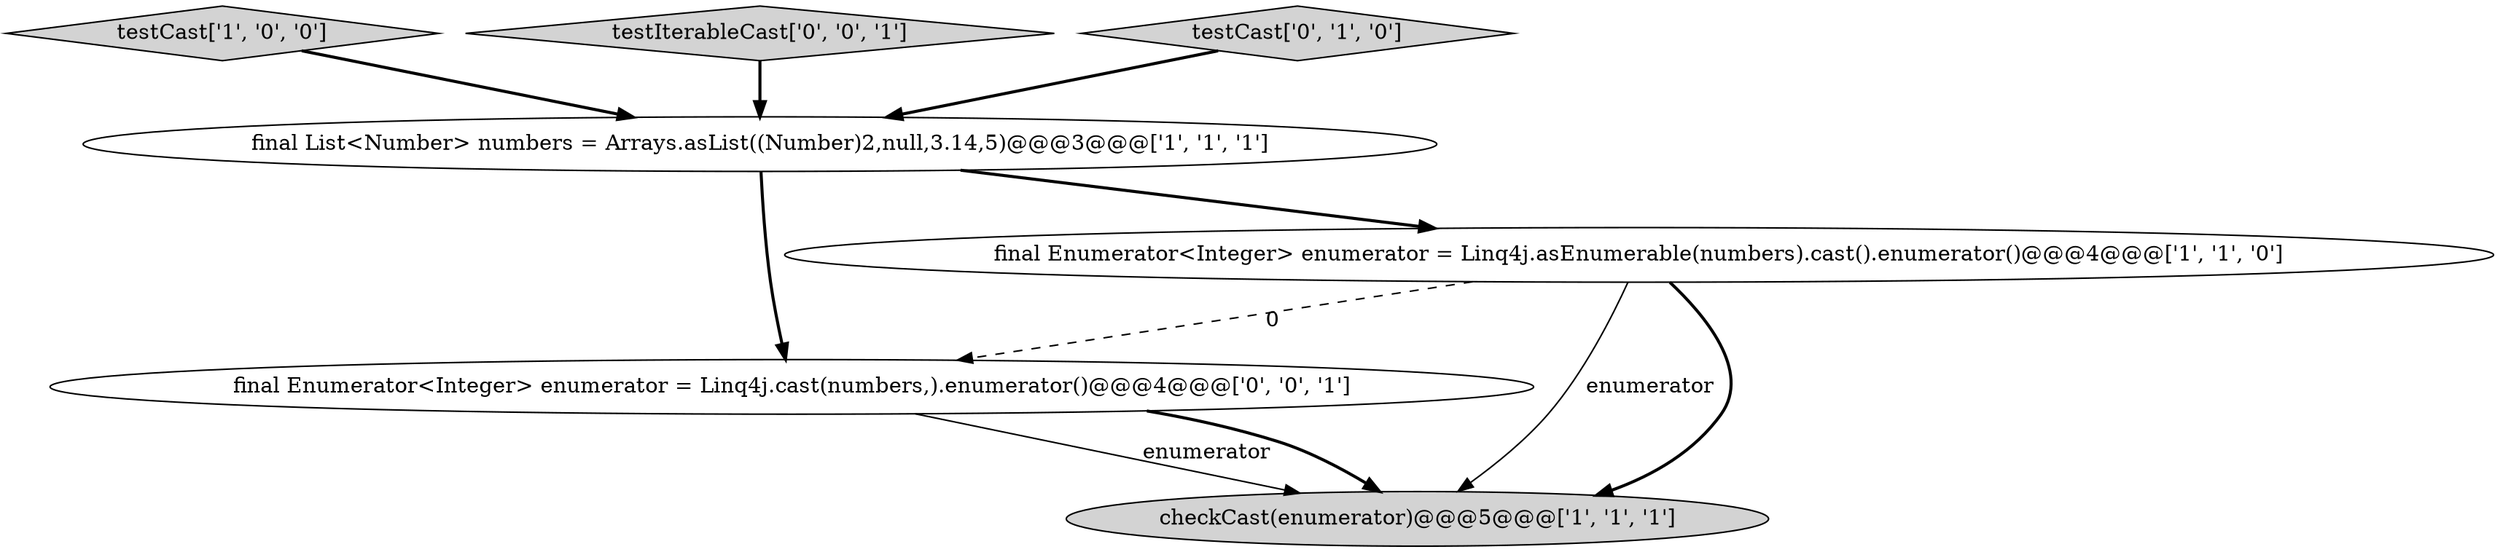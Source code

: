 digraph {
6 [style = filled, label = "final Enumerator<Integer> enumerator = Linq4j.cast(numbers,).enumerator()@@@4@@@['0', '0', '1']", fillcolor = white, shape = ellipse image = "AAA0AAABBB3BBB"];
1 [style = filled, label = "final List<Number> numbers = Arrays.asList((Number)2,null,3.14,5)@@@3@@@['1', '1', '1']", fillcolor = white, shape = ellipse image = "AAA0AAABBB1BBB"];
3 [style = filled, label = "final Enumerator<Integer> enumerator = Linq4j.asEnumerable(numbers).cast().enumerator()@@@4@@@['1', '1', '0']", fillcolor = white, shape = ellipse image = "AAA0AAABBB1BBB"];
0 [style = filled, label = "testCast['1', '0', '0']", fillcolor = lightgray, shape = diamond image = "AAA0AAABBB1BBB"];
5 [style = filled, label = "testIterableCast['0', '0', '1']", fillcolor = lightgray, shape = diamond image = "AAA0AAABBB3BBB"];
4 [style = filled, label = "testCast['0', '1', '0']", fillcolor = lightgray, shape = diamond image = "AAA0AAABBB2BBB"];
2 [style = filled, label = "checkCast(enumerator)@@@5@@@['1', '1', '1']", fillcolor = lightgray, shape = ellipse image = "AAA0AAABBB1BBB"];
1->3 [style = bold, label=""];
5->1 [style = bold, label=""];
4->1 [style = bold, label=""];
6->2 [style = solid, label="enumerator"];
1->6 [style = bold, label=""];
3->6 [style = dashed, label="0"];
3->2 [style = solid, label="enumerator"];
3->2 [style = bold, label=""];
0->1 [style = bold, label=""];
6->2 [style = bold, label=""];
}
